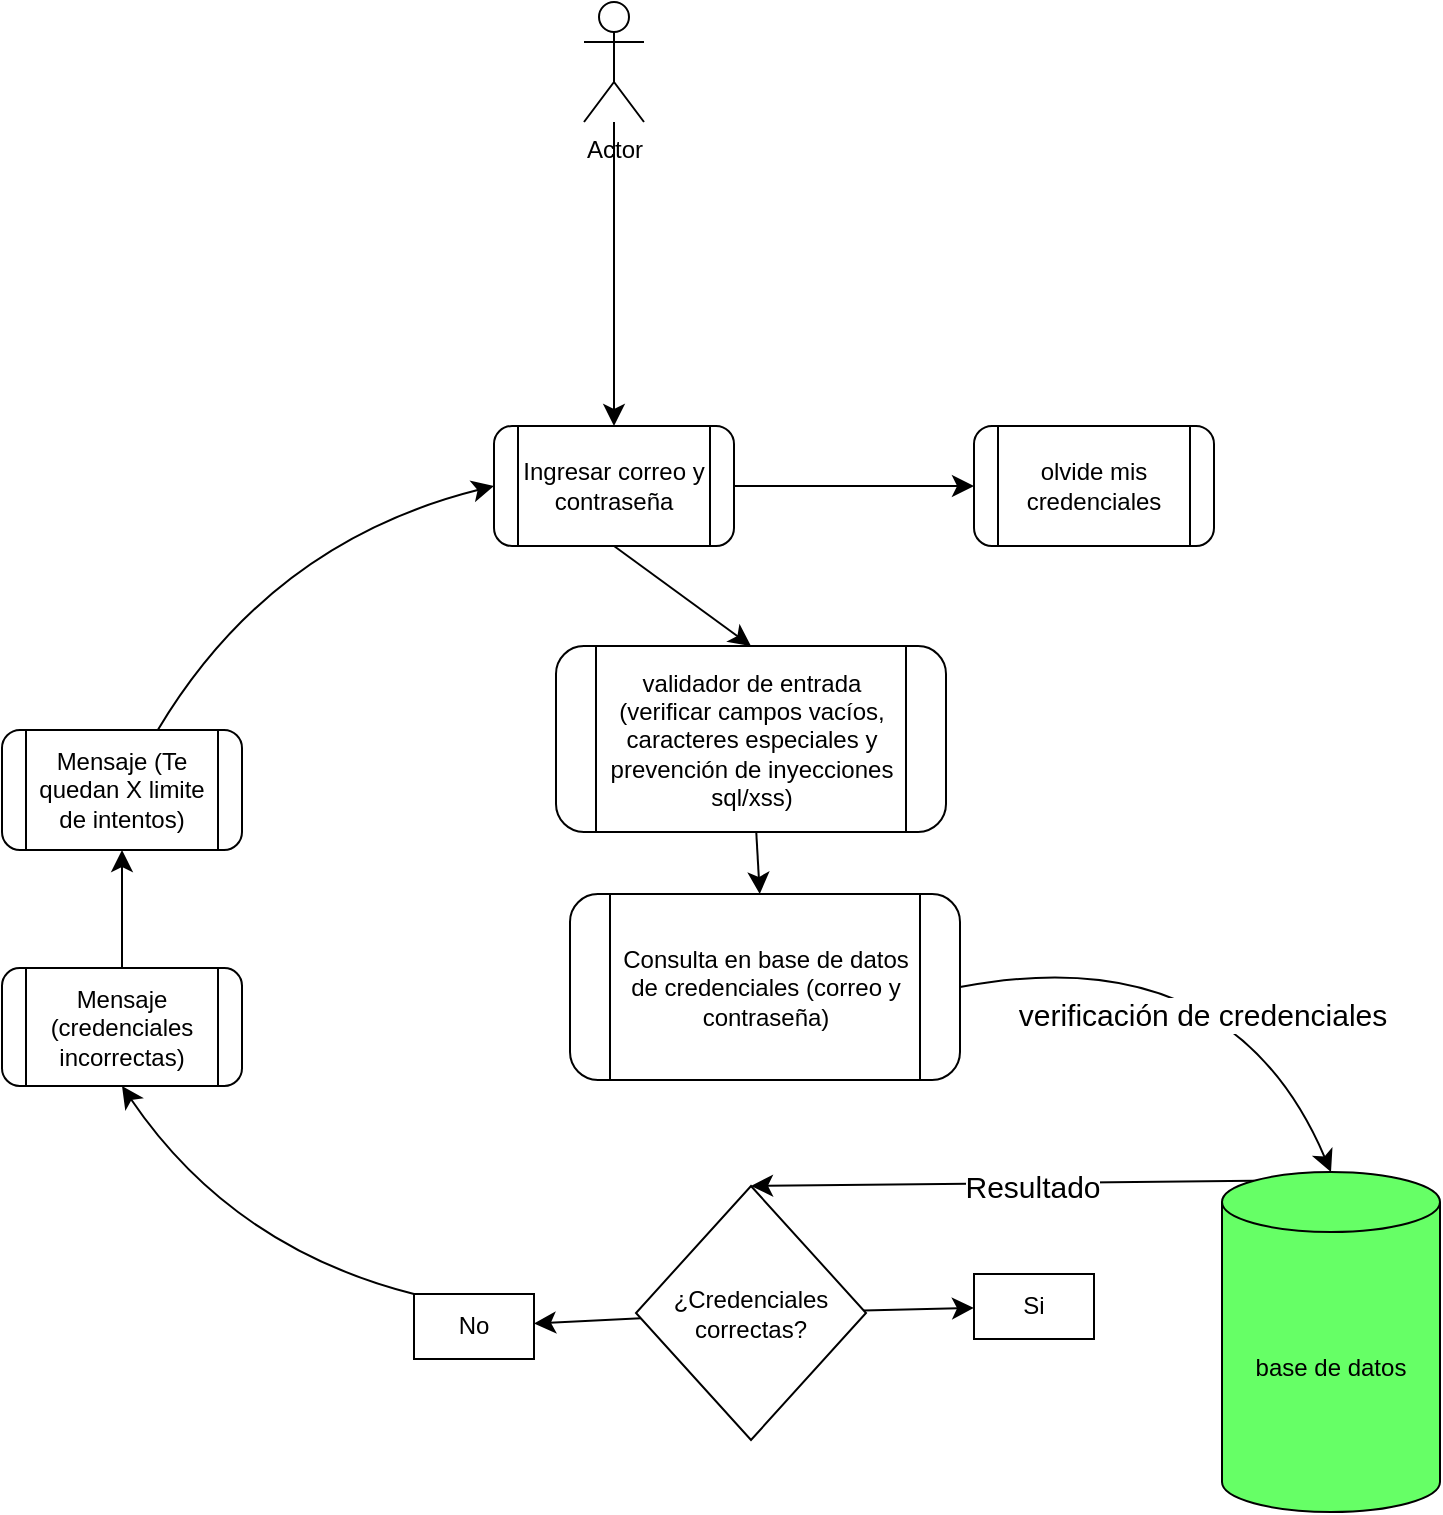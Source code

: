 <mxfile version="26.0.10">
  <diagram name="Página-1" id="48M1OholPXDdKoVH5Szc">
    <mxGraphModel dx="1869" dy="1765" grid="0" gridSize="10" guides="1" tooltips="1" connect="1" arrows="1" fold="1" page="1" pageScale="1" pageWidth="850" pageHeight="1100" math="0" shadow="0">
      <root>
        <mxCell id="0" />
        <mxCell id="1" parent="0" />
        <mxCell id="_KhCzG9Bb4c7q6jr102G-16" value="" style="edgeStyle=none;curved=1;rounded=0;orthogonalLoop=1;jettySize=auto;html=1;fontFamily=Helvetica;fontSize=12;fontColor=default;startSize=8;endSize=8;exitX=0.145;exitY=0;exitDx=0;exitDy=4.35;exitPerimeter=0;entryX=0.5;entryY=0;entryDx=0;entryDy=0;" edge="1" parent="1" source="_KhCzG9Bb4c7q6jr102G-1" target="_KhCzG9Bb4c7q6jr102G-15">
          <mxGeometry relative="1" as="geometry" />
        </mxCell>
        <mxCell id="_KhCzG9Bb4c7q6jr102G-24" value="&lt;span style=&quot;font-size: 15px;&quot;&gt;Resultado&lt;/span&gt;" style="edgeLabel;html=1;align=center;verticalAlign=middle;resizable=0;points=[];fontSize=12;rounded=1;strokeColor=default;fontFamily=Helvetica;fontColor=default;fillColor=default;" vertex="1" connectable="0" parent="_KhCzG9Bb4c7q6jr102G-16">
          <mxGeometry x="-0.114" y="1" relative="1" as="geometry">
            <mxPoint as="offset" />
          </mxGeometry>
        </mxCell>
        <mxCell id="_KhCzG9Bb4c7q6jr102G-1" value="&lt;font style=&quot;vertical-align: inherit;&quot;&gt;&lt;font style=&quot;vertical-align: inherit;&quot;&gt;&lt;font style=&quot;vertical-align: inherit;&quot;&gt;&lt;font style=&quot;vertical-align: inherit;&quot;&gt;&lt;font style=&quot;vertical-align: inherit;&quot;&gt;&lt;font style=&quot;vertical-align: inherit;&quot;&gt;base de datos&lt;/font&gt;&lt;/font&gt;&lt;/font&gt;&lt;/font&gt;&lt;/font&gt;&lt;/font&gt;" style="shape=cylinder3;whiteSpace=wrap;html=1;boundedLbl=1;backgroundOutline=1;size=15;fillColor=light-dark(#66FF66,#66FF66);" vertex="1" parent="1">
          <mxGeometry x="64" y="565" width="109" height="170" as="geometry" />
        </mxCell>
        <mxCell id="_KhCzG9Bb4c7q6jr102G-5" style="edgeStyle=none;curved=1;rounded=0;orthogonalLoop=1;jettySize=auto;html=1;fontSize=12;startSize=8;endSize=8;exitX=0.5;exitY=1;exitDx=0;exitDy=0;entryX=0.5;entryY=0;entryDx=0;entryDy=0;" edge="1" parent="1" source="_KhCzG9Bb4c7q6jr102G-8" target="_KhCzG9Bb4c7q6jr102G-9">
          <mxGeometry relative="1" as="geometry">
            <mxPoint x="-184.783" y="337" as="targetPoint" />
            <mxPoint x="-223.609" y="258" as="sourcePoint" />
          </mxGeometry>
        </mxCell>
        <mxCell id="_KhCzG9Bb4c7q6jr102G-28" value="" style="edgeStyle=none;curved=1;rounded=0;orthogonalLoop=1;jettySize=auto;html=1;fontFamily=Helvetica;fontSize=12;fontColor=default;startSize=8;endSize=8;" edge="1" parent="1" source="_KhCzG9Bb4c7q6jr102G-8" target="_KhCzG9Bb4c7q6jr102G-27">
          <mxGeometry relative="1" as="geometry" />
        </mxCell>
        <mxCell id="_KhCzG9Bb4c7q6jr102G-8" value="Ingresar correo y contraseña" style="shape=process;whiteSpace=wrap;html=1;backgroundOutline=1;rounded=1;strokeColor=default;align=center;verticalAlign=middle;fontFamily=Helvetica;fontSize=12;fontColor=default;fillColor=default;" vertex="1" parent="1">
          <mxGeometry x="-300" y="192" width="120" height="60" as="geometry" />
        </mxCell>
        <mxCell id="_KhCzG9Bb4c7q6jr102G-12" value="" style="edgeStyle=none;curved=1;rounded=0;orthogonalLoop=1;jettySize=auto;html=1;fontFamily=Helvetica;fontSize=12;fontColor=default;startSize=8;endSize=8;" edge="1" parent="1" source="_KhCzG9Bb4c7q6jr102G-9" target="_KhCzG9Bb4c7q6jr102G-11">
          <mxGeometry relative="1" as="geometry" />
        </mxCell>
        <mxCell id="_KhCzG9Bb4c7q6jr102G-9" value="validador de entrada&lt;div&gt;(verificar campos vacíos, caracteres especiales y prevención de inyecciones sql/xss)&lt;/div&gt;" style="shape=process;whiteSpace=wrap;html=1;backgroundOutline=1;rounded=1;strokeColor=default;align=center;verticalAlign=middle;fontFamily=Helvetica;fontSize=12;fontColor=default;fillColor=default;" vertex="1" parent="1">
          <mxGeometry x="-269" y="302" width="195" height="93" as="geometry" />
        </mxCell>
        <mxCell id="_KhCzG9Bb4c7q6jr102G-11" value="Consulta en base de datos de credenciales (correo y contraseña)" style="shape=process;whiteSpace=wrap;html=1;backgroundOutline=1;rounded=1;strokeColor=default;align=center;verticalAlign=middle;fontFamily=Helvetica;fontSize=12;fontColor=default;fillColor=default;" vertex="1" parent="1">
          <mxGeometry x="-262" y="426" width="195" height="93" as="geometry" />
        </mxCell>
        <mxCell id="_KhCzG9Bb4c7q6jr102G-13" style="edgeStyle=none;curved=1;rounded=0;orthogonalLoop=1;jettySize=auto;html=1;exitX=1;exitY=0.5;exitDx=0;exitDy=0;entryX=0.5;entryY=0;entryDx=0;entryDy=0;entryPerimeter=0;fontFamily=Helvetica;fontSize=12;fontColor=default;startSize=8;endSize=8;" edge="1" parent="1" source="_KhCzG9Bb4c7q6jr102G-11" target="_KhCzG9Bb4c7q6jr102G-1">
          <mxGeometry relative="1" as="geometry">
            <Array as="points">
              <mxPoint x="68" y="447" />
            </Array>
          </mxGeometry>
        </mxCell>
        <mxCell id="_KhCzG9Bb4c7q6jr102G-14" value="" style="edgeLabel;html=1;align=center;verticalAlign=middle;resizable=0;points=[];fontSize=12;rounded=1;strokeColor=default;fontFamily=Helvetica;fontColor=default;fillColor=default;" vertex="1" connectable="0" parent="_KhCzG9Bb4c7q6jr102G-13">
          <mxGeometry x="-0.177" y="-16" relative="1" as="geometry">
            <mxPoint as="offset" />
          </mxGeometry>
        </mxCell>
        <mxCell id="_KhCzG9Bb4c7q6jr102G-17" value="" style="edgeLabel;html=1;align=center;verticalAlign=middle;resizable=0;points=[];fontSize=12;rounded=1;strokeColor=default;fontFamily=Helvetica;fontColor=default;fillColor=default;" vertex="1" connectable="0" parent="_KhCzG9Bb4c7q6jr102G-13">
          <mxGeometry x="0.621" y="-3" relative="1" as="geometry">
            <mxPoint as="offset" />
          </mxGeometry>
        </mxCell>
        <mxCell id="_KhCzG9Bb4c7q6jr102G-18" value="&lt;span style=&quot;font-size: 15px;&quot;&gt;verificación de credenciales&lt;/span&gt;" style="edgeLabel;html=1;align=center;verticalAlign=middle;resizable=0;points=[];fontSize=12;rounded=1;strokeColor=default;fontFamily=Helvetica;fontColor=default;fillColor=default;" vertex="1" connectable="0" parent="_KhCzG9Bb4c7q6jr102G-13">
          <mxGeometry x="0.259" y="-28" relative="1" as="geometry">
            <mxPoint as="offset" />
          </mxGeometry>
        </mxCell>
        <mxCell id="_KhCzG9Bb4c7q6jr102G-20" value="" style="edgeStyle=none;curved=1;rounded=0;orthogonalLoop=1;jettySize=auto;html=1;fontFamily=Helvetica;fontSize=12;fontColor=default;startSize=8;endSize=8;" edge="1" parent="1" source="_KhCzG9Bb4c7q6jr102G-15" target="_KhCzG9Bb4c7q6jr102G-19">
          <mxGeometry relative="1" as="geometry" />
        </mxCell>
        <mxCell id="_KhCzG9Bb4c7q6jr102G-23" value="" style="edgeStyle=none;curved=1;rounded=0;orthogonalLoop=1;jettySize=auto;html=1;fontFamily=Helvetica;fontSize=12;fontColor=default;startSize=8;endSize=8;" edge="1" parent="1" source="_KhCzG9Bb4c7q6jr102G-15" target="_KhCzG9Bb4c7q6jr102G-21">
          <mxGeometry relative="1" as="geometry" />
        </mxCell>
        <mxCell id="_KhCzG9Bb4c7q6jr102G-15" value="¿Credenciales correctas?" style="rhombus;whiteSpace=wrap;html=1;fillColor=light-dark(#FFFFFF,#66FF66);" vertex="1" parent="1">
          <mxGeometry x="-229" y="572" width="115" height="127" as="geometry" />
        </mxCell>
        <mxCell id="_KhCzG9Bb4c7q6jr102G-36" style="edgeStyle=none;curved=1;rounded=0;orthogonalLoop=1;jettySize=auto;html=1;exitX=0;exitY=0;exitDx=0;exitDy=0;entryX=0.5;entryY=1;entryDx=0;entryDy=0;fontFamily=Helvetica;fontSize=12;fontColor=default;startSize=8;endSize=8;" edge="1" parent="1" source="_KhCzG9Bb4c7q6jr102G-19" target="_KhCzG9Bb4c7q6jr102G-35">
          <mxGeometry relative="1" as="geometry">
            <Array as="points">
              <mxPoint x="-431" y="603" />
            </Array>
          </mxGeometry>
        </mxCell>
        <mxCell id="_KhCzG9Bb4c7q6jr102G-19" value="No" style="whiteSpace=wrap;html=1;fillColor=light-dark(#FFFFFF,#66FF66);" vertex="1" parent="1">
          <mxGeometry x="-340" y="626" width="60" height="32.5" as="geometry" />
        </mxCell>
        <mxCell id="_KhCzG9Bb4c7q6jr102G-21" value="Si" style="whiteSpace=wrap;html=1;fillColor=light-dark(#FFFFFF,#66FF66);" vertex="1" parent="1">
          <mxGeometry x="-60" y="616" width="60" height="32.5" as="geometry" />
        </mxCell>
        <mxCell id="_KhCzG9Bb4c7q6jr102G-27" value="olvide mis credenciales" style="shape=process;whiteSpace=wrap;html=1;backgroundOutline=1;rounded=1;strokeColor=default;align=center;verticalAlign=middle;fontFamily=Helvetica;fontSize=12;fontColor=default;fillColor=default;" vertex="1" parent="1">
          <mxGeometry x="-60" y="192" width="120" height="60" as="geometry" />
        </mxCell>
        <mxCell id="_KhCzG9Bb4c7q6jr102G-34" style="edgeStyle=none;curved=1;rounded=0;orthogonalLoop=1;jettySize=auto;html=1;entryX=0;entryY=0.5;entryDx=0;entryDy=0;fontFamily=Helvetica;fontSize=12;fontColor=default;startSize=8;endSize=8;" edge="1" parent="1" source="_KhCzG9Bb4c7q6jr102G-33" target="_KhCzG9Bb4c7q6jr102G-8">
          <mxGeometry relative="1" as="geometry">
            <Array as="points">
              <mxPoint x="-412" y="250" />
            </Array>
          </mxGeometry>
        </mxCell>
        <mxCell id="_KhCzG9Bb4c7q6jr102G-33" value="Mensaje (Te quedan X limite de intentos)" style="shape=process;whiteSpace=wrap;html=1;backgroundOutline=1;rounded=1;strokeColor=default;align=center;verticalAlign=middle;fontFamily=Helvetica;fontSize=12;fontColor=default;fillColor=default;" vertex="1" parent="1">
          <mxGeometry x="-546" y="344" width="120" height="60" as="geometry" />
        </mxCell>
        <mxCell id="_KhCzG9Bb4c7q6jr102G-37" style="edgeStyle=none;curved=1;rounded=0;orthogonalLoop=1;jettySize=auto;html=1;entryX=0.5;entryY=1;entryDx=0;entryDy=0;fontFamily=Helvetica;fontSize=12;fontColor=default;startSize=8;endSize=8;" edge="1" parent="1" source="_KhCzG9Bb4c7q6jr102G-35" target="_KhCzG9Bb4c7q6jr102G-33">
          <mxGeometry relative="1" as="geometry" />
        </mxCell>
        <mxCell id="_KhCzG9Bb4c7q6jr102G-35" value="Mensaje (credenciales incorrectas)" style="shape=process;whiteSpace=wrap;html=1;backgroundOutline=1;rounded=1;strokeColor=default;align=center;verticalAlign=middle;fontFamily=Helvetica;fontSize=12;fontColor=default;fillColor=default;" vertex="1" parent="1">
          <mxGeometry x="-546" y="463" width="120" height="59" as="geometry" />
        </mxCell>
        <mxCell id="_KhCzG9Bb4c7q6jr102G-47" style="edgeStyle=none;curved=1;rounded=0;orthogonalLoop=1;jettySize=auto;html=1;entryX=0.5;entryY=0;entryDx=0;entryDy=0;fontFamily=Helvetica;fontSize=12;fontColor=default;startSize=8;endSize=8;" edge="1" parent="1" source="_KhCzG9Bb4c7q6jr102G-45" target="_KhCzG9Bb4c7q6jr102G-8">
          <mxGeometry relative="1" as="geometry" />
        </mxCell>
        <mxCell id="_KhCzG9Bb4c7q6jr102G-45" value="Actor" style="shape=umlActor;verticalLabelPosition=bottom;verticalAlign=top;html=1;outlineConnect=0;rounded=1;strokeColor=default;align=center;fontFamily=Helvetica;fontSize=12;fontColor=default;fillColor=default;" vertex="1" parent="1">
          <mxGeometry x="-255" y="-20" width="30" height="60" as="geometry" />
        </mxCell>
      </root>
    </mxGraphModel>
  </diagram>
</mxfile>
